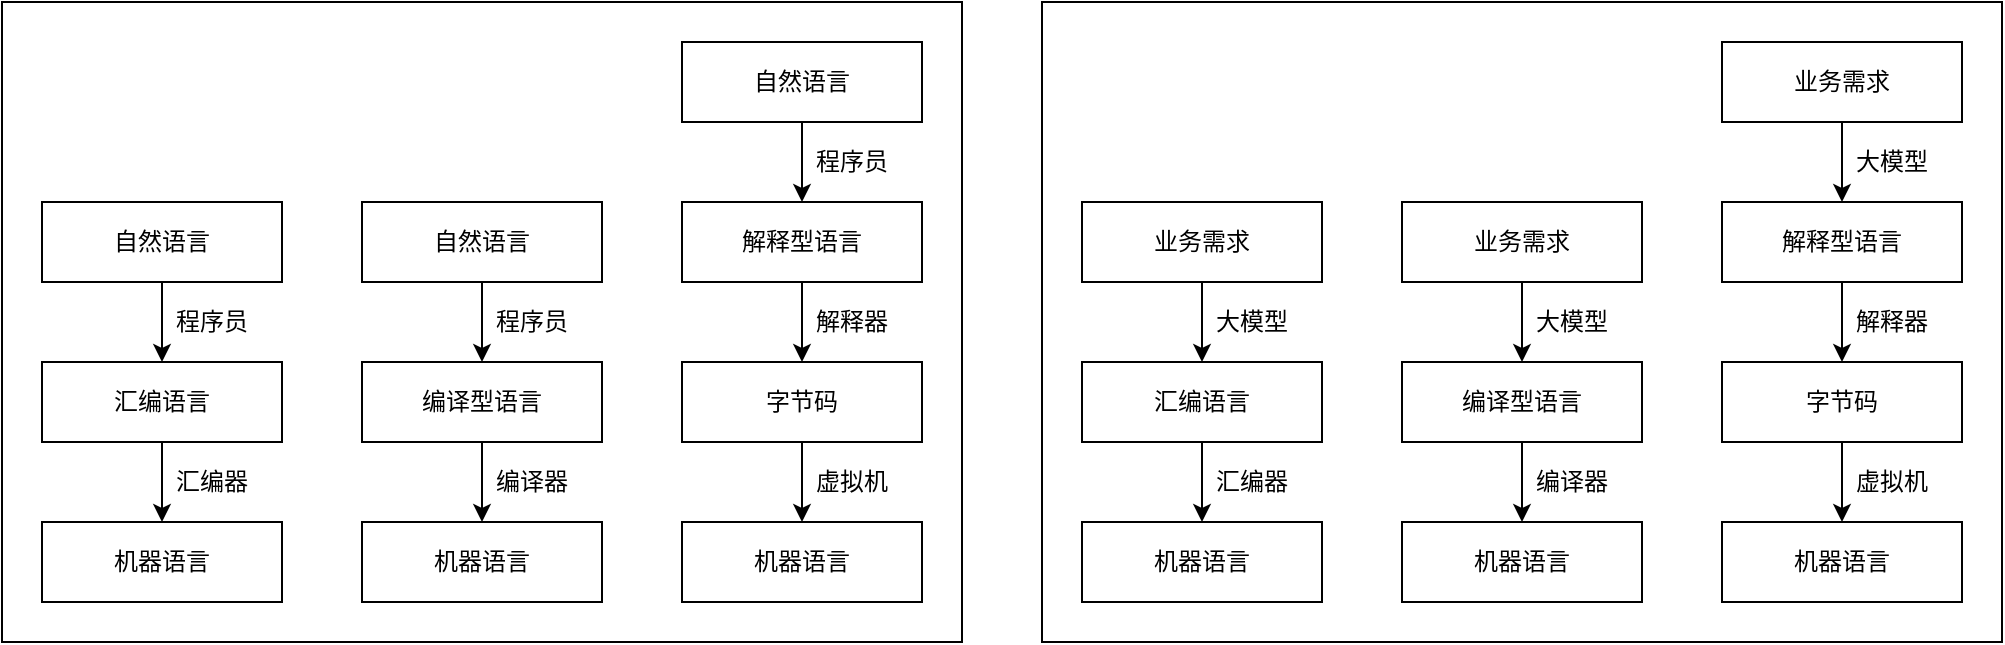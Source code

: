 <mxfile version="15.8.7" type="device"><diagram id="c4aC30KwTinZA7nlEF-a" name="Page-1"><mxGraphModel dx="946" dy="725" grid="1" gridSize="10" guides="1" tooltips="1" connect="1" arrows="1" fold="1" page="1" pageScale="1" pageWidth="850" pageHeight="1100" math="0" shadow="0"><root><mxCell id="0"/><mxCell id="1" parent="0"/><mxCell id="hrNq8DHC_vkTbV6iewcD-37" value="" style="rounded=0;whiteSpace=wrap;html=1;" vertex="1" parent="1"><mxGeometry x="20" y="140" width="480" height="320" as="geometry"/></mxCell><mxCell id="hrNq8DHC_vkTbV6iewcD-4" value="" style="edgeStyle=orthogonalEdgeStyle;rounded=0;orthogonalLoop=1;jettySize=auto;html=1;" edge="1" parent="1" source="hrNq8DHC_vkTbV6iewcD-1" target="hrNq8DHC_vkTbV6iewcD-2"><mxGeometry relative="1" as="geometry"/></mxCell><mxCell id="hrNq8DHC_vkTbV6iewcD-1" value="字节码" style="rounded=0;whiteSpace=wrap;html=1;" vertex="1" parent="1"><mxGeometry x="360" y="320" width="120" height="40" as="geometry"/></mxCell><mxCell id="hrNq8DHC_vkTbV6iewcD-2" value="机器语言" style="rounded=0;whiteSpace=wrap;html=1;" vertex="1" parent="1"><mxGeometry x="360" y="400" width="120" height="40" as="geometry"/></mxCell><mxCell id="hrNq8DHC_vkTbV6iewcD-13" value="" style="edgeStyle=orthogonalEdgeStyle;rounded=0;orthogonalLoop=1;jettySize=auto;html=1;" edge="1" parent="1" source="hrNq8DHC_vkTbV6iewcD-14" target="hrNq8DHC_vkTbV6iewcD-15"><mxGeometry relative="1" as="geometry"/></mxCell><mxCell id="hrNq8DHC_vkTbV6iewcD-14" value="汇编语言" style="rounded=0;whiteSpace=wrap;html=1;" vertex="1" parent="1"><mxGeometry x="40" y="320" width="120" height="40" as="geometry"/></mxCell><mxCell id="hrNq8DHC_vkTbV6iewcD-15" value="机器语言" style="rounded=0;whiteSpace=wrap;html=1;" vertex="1" parent="1"><mxGeometry x="40" y="400" width="120" height="40" as="geometry"/></mxCell><mxCell id="hrNq8DHC_vkTbV6iewcD-17" style="edgeStyle=orthogonalEdgeStyle;rounded=0;orthogonalLoop=1;jettySize=auto;html=1;entryX=0.5;entryY=0;entryDx=0;entryDy=0;" edge="1" parent="1" source="hrNq8DHC_vkTbV6iewcD-16" target="hrNq8DHC_vkTbV6iewcD-1"><mxGeometry relative="1" as="geometry"/></mxCell><mxCell id="hrNq8DHC_vkTbV6iewcD-16" value="解释型语言" style="rounded=0;whiteSpace=wrap;html=1;" vertex="1" parent="1"><mxGeometry x="360" y="240" width="120" height="40" as="geometry"/></mxCell><mxCell id="hrNq8DHC_vkTbV6iewcD-20" value="汇编器" style="text;html=1;strokeColor=none;fillColor=none;align=center;verticalAlign=middle;whiteSpace=wrap;rounded=0;" vertex="1" parent="1"><mxGeometry x="100" y="370" width="50" height="20" as="geometry"/></mxCell><mxCell id="hrNq8DHC_vkTbV6iewcD-21" value="" style="edgeStyle=orthogonalEdgeStyle;rounded=0;orthogonalLoop=1;jettySize=auto;html=1;" edge="1" parent="1" source="hrNq8DHC_vkTbV6iewcD-22" target="hrNq8DHC_vkTbV6iewcD-23"><mxGeometry relative="1" as="geometry"/></mxCell><mxCell id="hrNq8DHC_vkTbV6iewcD-22" value="编译型语言" style="rounded=0;whiteSpace=wrap;html=1;" vertex="1" parent="1"><mxGeometry x="200" y="320" width="120" height="40" as="geometry"/></mxCell><mxCell id="hrNq8DHC_vkTbV6iewcD-23" value="机器语言" style="rounded=0;whiteSpace=wrap;html=1;" vertex="1" parent="1"><mxGeometry x="200" y="400" width="120" height="40" as="geometry"/></mxCell><mxCell id="hrNq8DHC_vkTbV6iewcD-24" value="编译器" style="text;html=1;strokeColor=none;fillColor=none;align=center;verticalAlign=middle;whiteSpace=wrap;rounded=0;" vertex="1" parent="1"><mxGeometry x="260" y="370" width="50" height="20" as="geometry"/></mxCell><mxCell id="hrNq8DHC_vkTbV6iewcD-25" value="虚拟机" style="text;html=1;strokeColor=none;fillColor=none;align=center;verticalAlign=middle;whiteSpace=wrap;rounded=0;" vertex="1" parent="1"><mxGeometry x="420" y="370" width="50" height="20" as="geometry"/></mxCell><mxCell id="hrNq8DHC_vkTbV6iewcD-26" value="解释器" style="text;html=1;strokeColor=none;fillColor=none;align=center;verticalAlign=middle;whiteSpace=wrap;rounded=0;" vertex="1" parent="1"><mxGeometry x="420" y="290" width="50" height="20" as="geometry"/></mxCell><mxCell id="hrNq8DHC_vkTbV6iewcD-28" style="edgeStyle=orthogonalEdgeStyle;rounded=0;orthogonalLoop=1;jettySize=auto;html=1;entryX=0.5;entryY=0;entryDx=0;entryDy=0;" edge="1" parent="1" source="hrNq8DHC_vkTbV6iewcD-29"><mxGeometry relative="1" as="geometry"><mxPoint x="420" y="240" as="targetPoint"/></mxGeometry></mxCell><mxCell id="hrNq8DHC_vkTbV6iewcD-29" value="自然语言" style="rounded=0;whiteSpace=wrap;html=1;" vertex="1" parent="1"><mxGeometry x="360" y="160" width="120" height="40" as="geometry"/></mxCell><mxCell id="hrNq8DHC_vkTbV6iewcD-31" value="" style="edgeStyle=orthogonalEdgeStyle;rounded=0;orthogonalLoop=1;jettySize=auto;html=1;" edge="1" parent="1" source="hrNq8DHC_vkTbV6iewcD-30"><mxGeometry relative="1" as="geometry"><mxPoint x="260" y="320" as="targetPoint"/></mxGeometry></mxCell><mxCell id="hrNq8DHC_vkTbV6iewcD-30" value="自然语言" style="rounded=0;whiteSpace=wrap;html=1;" vertex="1" parent="1"><mxGeometry x="200" y="240" width="120" height="40" as="geometry"/></mxCell><mxCell id="hrNq8DHC_vkTbV6iewcD-33" value="" style="edgeStyle=orthogonalEdgeStyle;rounded=0;orthogonalLoop=1;jettySize=auto;html=1;entryX=0.5;entryY=0;entryDx=0;entryDy=0;" edge="1" parent="1" source="hrNq8DHC_vkTbV6iewcD-32" target="hrNq8DHC_vkTbV6iewcD-14"><mxGeometry relative="1" as="geometry"><mxPoint x="100" y="310" as="targetPoint"/></mxGeometry></mxCell><mxCell id="hrNq8DHC_vkTbV6iewcD-32" value="自然语言" style="rounded=0;whiteSpace=wrap;html=1;" vertex="1" parent="1"><mxGeometry x="40" y="240" width="120" height="40" as="geometry"/></mxCell><mxCell id="hrNq8DHC_vkTbV6iewcD-34" value="程序员" style="text;html=1;strokeColor=none;fillColor=none;align=center;verticalAlign=middle;whiteSpace=wrap;rounded=0;" vertex="1" parent="1"><mxGeometry x="100" y="290" width="50" height="20" as="geometry"/></mxCell><mxCell id="hrNq8DHC_vkTbV6iewcD-35" value="程序员" style="text;html=1;strokeColor=none;fillColor=none;align=center;verticalAlign=middle;whiteSpace=wrap;rounded=0;" vertex="1" parent="1"><mxGeometry x="260" y="290" width="50" height="20" as="geometry"/></mxCell><mxCell id="hrNq8DHC_vkTbV6iewcD-36" value="程序员" style="text;html=1;strokeColor=none;fillColor=none;align=center;verticalAlign=middle;whiteSpace=wrap;rounded=0;" vertex="1" parent="1"><mxGeometry x="420" y="210" width="50" height="20" as="geometry"/></mxCell><mxCell id="hrNq8DHC_vkTbV6iewcD-38" value="" style="rounded=0;whiteSpace=wrap;html=1;" vertex="1" parent="1"><mxGeometry x="540" y="140" width="480" height="320" as="geometry"/></mxCell><mxCell id="hrNq8DHC_vkTbV6iewcD-39" value="" style="edgeStyle=orthogonalEdgeStyle;rounded=0;orthogonalLoop=1;jettySize=auto;html=1;" edge="1" parent="1" source="hrNq8DHC_vkTbV6iewcD-40" target="hrNq8DHC_vkTbV6iewcD-41"><mxGeometry relative="1" as="geometry"/></mxCell><mxCell id="hrNq8DHC_vkTbV6iewcD-40" value="字节码" style="rounded=0;whiteSpace=wrap;html=1;" vertex="1" parent="1"><mxGeometry x="880" y="320" width="120" height="40" as="geometry"/></mxCell><mxCell id="hrNq8DHC_vkTbV6iewcD-41" value="机器语言" style="rounded=0;whiteSpace=wrap;html=1;" vertex="1" parent="1"><mxGeometry x="880" y="400" width="120" height="40" as="geometry"/></mxCell><mxCell id="hrNq8DHC_vkTbV6iewcD-42" value="" style="edgeStyle=orthogonalEdgeStyle;rounded=0;orthogonalLoop=1;jettySize=auto;html=1;" edge="1" parent="1" source="hrNq8DHC_vkTbV6iewcD-43" target="hrNq8DHC_vkTbV6iewcD-44"><mxGeometry relative="1" as="geometry"/></mxCell><mxCell id="hrNq8DHC_vkTbV6iewcD-43" value="汇编语言" style="rounded=0;whiteSpace=wrap;html=1;" vertex="1" parent="1"><mxGeometry x="560" y="320" width="120" height="40" as="geometry"/></mxCell><mxCell id="hrNq8DHC_vkTbV6iewcD-44" value="机器语言" style="rounded=0;whiteSpace=wrap;html=1;" vertex="1" parent="1"><mxGeometry x="560" y="400" width="120" height="40" as="geometry"/></mxCell><mxCell id="hrNq8DHC_vkTbV6iewcD-45" style="edgeStyle=orthogonalEdgeStyle;rounded=0;orthogonalLoop=1;jettySize=auto;html=1;entryX=0.5;entryY=0;entryDx=0;entryDy=0;" edge="1" parent="1" source="hrNq8DHC_vkTbV6iewcD-46" target="hrNq8DHC_vkTbV6iewcD-40"><mxGeometry relative="1" as="geometry"/></mxCell><mxCell id="hrNq8DHC_vkTbV6iewcD-46" value="解释型语言" style="rounded=0;whiteSpace=wrap;html=1;" vertex="1" parent="1"><mxGeometry x="880" y="240" width="120" height="40" as="geometry"/></mxCell><mxCell id="hrNq8DHC_vkTbV6iewcD-47" value="汇编器" style="text;html=1;strokeColor=none;fillColor=none;align=center;verticalAlign=middle;whiteSpace=wrap;rounded=0;" vertex="1" parent="1"><mxGeometry x="620" y="370" width="50" height="20" as="geometry"/></mxCell><mxCell id="hrNq8DHC_vkTbV6iewcD-48" value="" style="edgeStyle=orthogonalEdgeStyle;rounded=0;orthogonalLoop=1;jettySize=auto;html=1;" edge="1" parent="1" source="hrNq8DHC_vkTbV6iewcD-49" target="hrNq8DHC_vkTbV6iewcD-50"><mxGeometry relative="1" as="geometry"/></mxCell><mxCell id="hrNq8DHC_vkTbV6iewcD-49" value="编译型语言" style="rounded=0;whiteSpace=wrap;html=1;" vertex="1" parent="1"><mxGeometry x="720" y="320" width="120" height="40" as="geometry"/></mxCell><mxCell id="hrNq8DHC_vkTbV6iewcD-50" value="机器语言" style="rounded=0;whiteSpace=wrap;html=1;" vertex="1" parent="1"><mxGeometry x="720" y="400" width="120" height="40" as="geometry"/></mxCell><mxCell id="hrNq8DHC_vkTbV6iewcD-51" value="编译器" style="text;html=1;strokeColor=none;fillColor=none;align=center;verticalAlign=middle;whiteSpace=wrap;rounded=0;" vertex="1" parent="1"><mxGeometry x="780" y="370" width="50" height="20" as="geometry"/></mxCell><mxCell id="hrNq8DHC_vkTbV6iewcD-52" value="虚拟机" style="text;html=1;strokeColor=none;fillColor=none;align=center;verticalAlign=middle;whiteSpace=wrap;rounded=0;" vertex="1" parent="1"><mxGeometry x="940" y="370" width="50" height="20" as="geometry"/></mxCell><mxCell id="hrNq8DHC_vkTbV6iewcD-53" value="解释器" style="text;html=1;strokeColor=none;fillColor=none;align=center;verticalAlign=middle;whiteSpace=wrap;rounded=0;" vertex="1" parent="1"><mxGeometry x="940" y="290" width="50" height="20" as="geometry"/></mxCell><mxCell id="hrNq8DHC_vkTbV6iewcD-54" style="edgeStyle=orthogonalEdgeStyle;rounded=0;orthogonalLoop=1;jettySize=auto;html=1;entryX=0.5;entryY=0;entryDx=0;entryDy=0;" edge="1" parent="1" source="hrNq8DHC_vkTbV6iewcD-55"><mxGeometry relative="1" as="geometry"><mxPoint x="940" y="240" as="targetPoint"/></mxGeometry></mxCell><mxCell id="hrNq8DHC_vkTbV6iewcD-55" value="业务需求" style="rounded=0;whiteSpace=wrap;html=1;" vertex="1" parent="1"><mxGeometry x="880" y="160" width="120" height="40" as="geometry"/></mxCell><mxCell id="hrNq8DHC_vkTbV6iewcD-56" value="" style="edgeStyle=orthogonalEdgeStyle;rounded=0;orthogonalLoop=1;jettySize=auto;html=1;" edge="1" parent="1" source="hrNq8DHC_vkTbV6iewcD-57"><mxGeometry relative="1" as="geometry"><mxPoint x="780" y="320" as="targetPoint"/></mxGeometry></mxCell><mxCell id="hrNq8DHC_vkTbV6iewcD-57" value="业务需求" style="rounded=0;whiteSpace=wrap;html=1;" vertex="1" parent="1"><mxGeometry x="720" y="240" width="120" height="40" as="geometry"/></mxCell><mxCell id="hrNq8DHC_vkTbV6iewcD-58" value="" style="edgeStyle=orthogonalEdgeStyle;rounded=0;orthogonalLoop=1;jettySize=auto;html=1;entryX=0.5;entryY=0;entryDx=0;entryDy=0;" edge="1" parent="1" source="hrNq8DHC_vkTbV6iewcD-59" target="hrNq8DHC_vkTbV6iewcD-43"><mxGeometry relative="1" as="geometry"><mxPoint x="620" y="310" as="targetPoint"/></mxGeometry></mxCell><mxCell id="hrNq8DHC_vkTbV6iewcD-59" value="业务需求" style="rounded=0;whiteSpace=wrap;html=1;" vertex="1" parent="1"><mxGeometry x="560" y="240" width="120" height="40" as="geometry"/></mxCell><mxCell id="hrNq8DHC_vkTbV6iewcD-60" value="大模型" style="text;html=1;strokeColor=none;fillColor=none;align=center;verticalAlign=middle;whiteSpace=wrap;rounded=0;" vertex="1" parent="1"><mxGeometry x="620" y="290" width="50" height="20" as="geometry"/></mxCell><mxCell id="hrNq8DHC_vkTbV6iewcD-61" value="大模型" style="text;html=1;strokeColor=none;fillColor=none;align=center;verticalAlign=middle;whiteSpace=wrap;rounded=0;" vertex="1" parent="1"><mxGeometry x="780" y="290" width="50" height="20" as="geometry"/></mxCell><mxCell id="hrNq8DHC_vkTbV6iewcD-62" value="大模型" style="text;html=1;strokeColor=none;fillColor=none;align=center;verticalAlign=middle;whiteSpace=wrap;rounded=0;" vertex="1" parent="1"><mxGeometry x="940" y="210" width="50" height="20" as="geometry"/></mxCell></root></mxGraphModel></diagram></mxfile>
